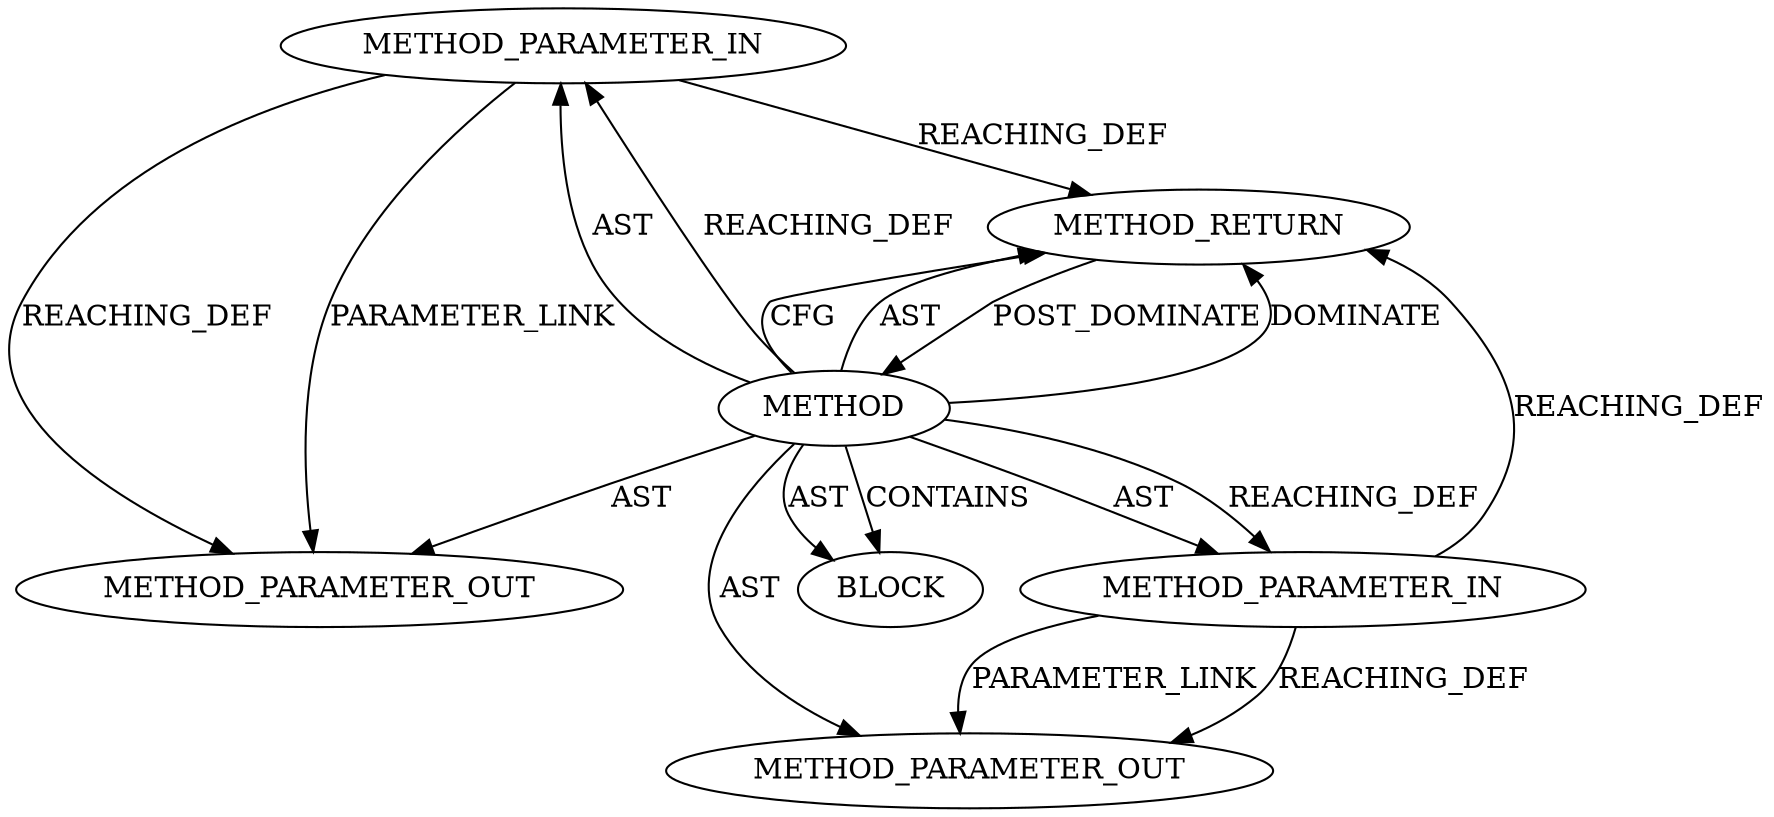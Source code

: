 digraph {
  22390 [label=METHOD_PARAMETER_OUT ORDER=1 CODE="p1" IS_VARIADIC=false TYPE_FULL_NAME="ANY" EVALUATION_STRATEGY="BY_VALUE" INDEX=1 NAME="p1"]
  20951 [label=METHOD_PARAMETER_IN ORDER=1 CODE="p1" IS_VARIADIC=false TYPE_FULL_NAME="ANY" EVALUATION_STRATEGY="BY_VALUE" INDEX=1 NAME="p1"]
  20954 [label=METHOD_RETURN ORDER=2 CODE="RET" TYPE_FULL_NAME="ANY" EVALUATION_STRATEGY="BY_VALUE"]
  20953 [label=BLOCK ORDER=1 ARGUMENT_INDEX=1 CODE="<empty>" TYPE_FULL_NAME="ANY"]
  20952 [label=METHOD_PARAMETER_IN ORDER=2 CODE="p2" IS_VARIADIC=false TYPE_FULL_NAME="ANY" EVALUATION_STRATEGY="BY_VALUE" INDEX=2 NAME="p2"]
  20950 [label=METHOD AST_PARENT_TYPE="NAMESPACE_BLOCK" AST_PARENT_FULL_NAME="<global>" ORDER=0 CODE="<empty>" FULL_NAME="skb_peek_next" IS_EXTERNAL=true FILENAME="<empty>" SIGNATURE="" NAME="skb_peek_next"]
  22391 [label=METHOD_PARAMETER_OUT ORDER=2 CODE="p2" IS_VARIADIC=false TYPE_FULL_NAME="ANY" EVALUATION_STRATEGY="BY_VALUE" INDEX=2 NAME="p2"]
  20950 -> 22390 [label=AST ]
  20952 -> 22391 [label=PARAMETER_LINK ]
  20950 -> 20951 [label=AST ]
  20954 -> 20950 [label=POST_DOMINATE ]
  20950 -> 22391 [label=AST ]
  20950 -> 20954 [label=DOMINATE ]
  20950 -> 20951 [label=REACHING_DEF VARIABLE=""]
  20951 -> 22390 [label=REACHING_DEF VARIABLE="p1"]
  20950 -> 20952 [label=AST ]
  20950 -> 20953 [label=CONTAINS ]
  20950 -> 20954 [label=CFG ]
  20951 -> 22390 [label=PARAMETER_LINK ]
  20950 -> 20954 [label=AST ]
  20952 -> 22391 [label=REACHING_DEF VARIABLE="p2"]
  20951 -> 20954 [label=REACHING_DEF VARIABLE="p1"]
  20950 -> 20952 [label=REACHING_DEF VARIABLE=""]
  20952 -> 20954 [label=REACHING_DEF VARIABLE="p2"]
  20950 -> 20953 [label=AST ]
}
